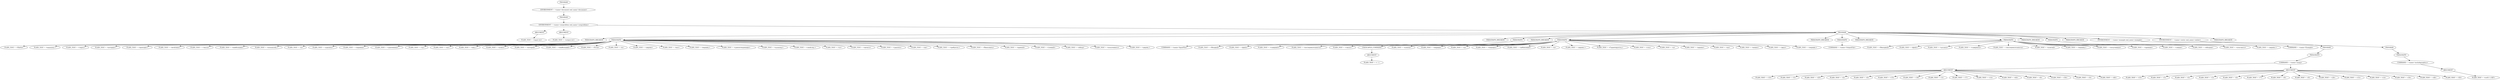 digraph d {
  node_0 [label="PROGRAM"];
  node_1 [label="ENVIRONMENT = <name=document end_name=document>"];
  node_2 [label="PROGRAM"];
  node_3 [label="ENVIRONMENT = <name=rawproblem end_name=rawproblem>"];
  node_4 [label="ARGUMENT"];
  node_5 [label="PLAIN_TEXT = <input.txt>"];
  node_4 -> node_5;
  node_3 -> node_4 [style=dotted];
  node_6 [label="ARGUMENT"];
  node_7 [label="PLAIN_TEXT = <output.txt>"];
  node_6 -> node_7;
  node_3 -> node_6 [style=dotted];
  node_8 [label="PROGRAM"];
  node_9 [label="PARAGRAPH_BREAKER"];
  node_8 -> node_9;
  node_10 [label="PARAGRAPH"];
  node_11 [label="PLAIN_TEXT = <Найти>"];
  node_10 -> node_11;
  node_12 [label="PLAIN_TEXT = <вершины,>"];
  node_10 -> node_12;
  node_13 [label="PLAIN_TEXT = <через>"];
  node_10 -> node_13;
  node_14 [label="PLAIN_TEXT = <которые>"];
  node_10 -> node_14;
  node_15 [label="PLAIN_TEXT = <проходит>"];
  node_10 -> node_15;
  node_16 [label="PLAIN_TEXT = <нечётное>"];
  node_10 -> node_16;
  node_17 [label="PLAIN_TEXT = <число>"];
  node_10 -> node_17;
  node_18 [label="PLAIN_TEXT = <наибольших>"];
  node_10 -> node_18;
  node_19 [label="PLAIN_TEXT = <полупутей,>"];
  node_10 -> node_19;
  node_20 [label="PLAIN_TEXT = <и>"];
  node_10 -> node_20;
  node_21 [label="PLAIN_TEXT = <удалить>"];
  node_10 -> node_21;
  node_22 [label="PLAIN_TEXT = <(правым>"];
  node_10 -> node_22;
  node_23 [label="PLAIN_TEXT = <удалением)>"];
  node_10 -> node_23;
  node_24 [label="PLAIN_TEXT = <ту>"];
  node_10 -> node_24;
  node_25 [label="PLAIN_TEXT = <из>"];
  node_10 -> node_25;
  node_26 [label="PLAIN_TEXT = <них,>"];
  node_10 -> node_26;
  node_27 [label="PLAIN_TEXT = <ключ>"];
  node_10 -> node_27;
  node_28 [label="PLAIN_TEXT = <которой>"];
  node_10 -> node_28;
  node_29 [label="PLAIN_TEXT = <наибольший.>"];
  node_10 -> node_29;
  node_30 [label="PLAIN_TEXT = <Если>"];
  node_10 -> node_30;
  node_31 [label="PLAIN_TEXT = <в>"];
  node_10 -> node_31;
  node_32 [label="PLAIN_TEXT = <дереве>"];
  node_10 -> node_32;
  node_33 [label="PLAIN_TEXT = <нет>"];
  node_10 -> node_33;
  node_34 [label="PLAIN_TEXT = <вершин,>"];
  node_10 -> node_34;
  node_35 [label="PLAIN_TEXT = <удовлетворяющих>"];
  node_10 -> node_35;
  node_36 [label="PLAIN_TEXT = <нужному>"];
  node_10 -> node_36;
  node_37 [label="PLAIN_TEXT = <свойству,>"];
  node_10 -> node_37;
  node_38 [label="PLAIN_TEXT = <то>"];
  node_10 -> node_38;
  node_39 [label="PLAIN_TEXT = <ничего>"];
  node_10 -> node_39;
  node_40 [label="PLAIN_TEXT = <удалять>"];
  node_10 -> node_40;
  node_41 [label="PLAIN_TEXT = <не>"];
  node_10 -> node_41;
  node_42 [label="PLAIN_TEXT = <требуется.>"];
  node_10 -> node_42;
  node_43 [label="PLAIN_TEXT = <Выполнить>"];
  node_10 -> node_43;
  node_44 [label="PLAIN_TEXT = <прямой>"];
  node_10 -> node_44;
  node_45 [label="PLAIN_TEXT = <(левый)>"];
  node_10 -> node_45;
  node_46 [label="PLAIN_TEXT = <обход>"];
  node_10 -> node_46;
  node_47 [label="PLAIN_TEXT = <полученного>"];
  node_10 -> node_47;
  node_48 [label="PLAIN_TEXT = <дерева.>"];
  node_10 -> node_48;
  node_8 -> node_10;
  node_49 [label="PARAGRAPH_BREAKER"];
  node_8 -> node_49;
  node_50 [label="PARAGRAPH"];
  node_51 [label="COMMAND = <name=InputFile>"];
  node_50 -> node_51;
  node_8 -> node_50;
  node_52 [label="PARAGRAPH_BREAKER"];
  node_8 -> node_52;
  node_53 [label="PARAGRAPH"];
  node_54 [label="PLAIN_TEXT = <Входной>"];
  node_53 -> node_54;
  node_55 [label="PLAIN_TEXT = <файл>"];
  node_53 -> node_55;
  node_56 [label="PLAIN_TEXT = <содержит>"];
  node_53 -> node_56;
  node_57 [label="PLAIN_TEXT = <последовательность>"];
  node_53 -> node_57;
  node_58 [label="PLAIN_TEXT = <чисел>"];
  node_53 -> node_58;
  node_59 [label="UNESCAPED_COMMAND"];
  node_60 [label="ARGUMENT"];
  node_61 [label="PLAIN_TEXT = <&mdash;>"];
  node_60 -> node_61;
  node_59 -> node_60;
  node_53 -> node_59;
  node_62 [label="PLAIN_TEXT = <ключи>"];
  node_53 -> node_62;
  node_63 [label="PLAIN_TEXT = <вершин>"];
  node_53 -> node_63;
  node_64 [label="PLAIN_TEXT = <в>"];
  node_53 -> node_64;
  node_65 [label="PLAIN_TEXT = <порядке>"];
  node_53 -> node_65;
  node_66 [label="PLAIN_TEXT = <добавления>"];
  node_53 -> node_66;
  node_67 [label="PLAIN_TEXT = <в>"];
  node_53 -> node_67;
  node_68 [label="PLAIN_TEXT = <дерево.>"];
  node_53 -> node_68;
  node_69 [label="PLAIN_TEXT = <Гарантируется,>"];
  node_53 -> node_69;
  node_70 [label="PLAIN_TEXT = <что>"];
  node_53 -> node_70;
  node_71 [label="PLAIN_TEXT = <в>"];
  node_53 -> node_71;
  node_72 [label="PLAIN_TEXT = <дереве>"];
  node_53 -> node_72;
  node_73 [label="PLAIN_TEXT = <не>"];
  node_53 -> node_73;
  node_74 [label="PLAIN_TEXT = <менее>"];
  node_53 -> node_74;
  node_75 [label="PLAIN_TEXT = <двух>"];
  node_53 -> node_75;
  node_76 [label="PLAIN_TEXT = <вершин.>"];
  node_53 -> node_76;
  node_8 -> node_53;
  node_77 [label="PARAGRAPH_BREAKER"];
  node_8 -> node_77;
  node_78 [label="PARAGRAPH"];
  node_79 [label="COMMAND = <name=OutputFile>"];
  node_78 -> node_79;
  node_8 -> node_78;
  node_80 [label="PARAGRAPH_BREAKER"];
  node_8 -> node_80;
  node_81 [label="PARAGRAPH"];
  node_82 [label="PLAIN_TEXT = <Выходной>"];
  node_81 -> node_82;
  node_83 [label="PLAIN_TEXT = <файл>"];
  node_81 -> node_83;
  node_84 [label="PLAIN_TEXT = <должен>"];
  node_81 -> node_84;
  node_85 [label="PLAIN_TEXT = <содержать>"];
  node_81 -> node_85;
  node_86 [label="PLAIN_TEXT = <последовательность>"];
  node_81 -> node_86;
  node_87 [label="PLAIN_TEXT = <ключей>"];
  node_81 -> node_87;
  node_88 [label="PLAIN_TEXT = <вершин,>"];
  node_81 -> node_88;
  node_89 [label="PLAIN_TEXT = <полученную>"];
  node_81 -> node_89;
  node_90 [label="PLAIN_TEXT = <прямым>"];
  node_81 -> node_90;
  node_91 [label="PLAIN_TEXT = <левым>"];
  node_81 -> node_91;
  node_92 [label="PLAIN_TEXT = <обходом>"];
  node_81 -> node_92;
  node_93 [label="PLAIN_TEXT = <итогового>"];
  node_81 -> node_93;
  node_94 [label="PLAIN_TEXT = <дерева.>"];
  node_81 -> node_94;
  node_8 -> node_81;
  node_95 [label="PARAGRAPH_BREAKER"];
  node_8 -> node_95;
  node_96 [label="PARAGRAPH"];
  node_97 [label="COMMAND = <name=Example>"];
  node_96 -> node_97;
  node_8 -> node_96;
  node_98 [label="PARAGRAPH_BREAKER"];
  node_8 -> node_98;
  node_99 [label="ENVIRONMENT = <name=example end_name=example>"];
  node_100 [label="PROGRAM"];
  node_101 [label="PARAGRAPH"];
  node_102 [label="COMMAND = <name=exmp>"];
  node_103 [label="ARGUMENT"];
  node_104 [label="PLAIN_TEXT = <10>"];
  node_103 -> node_104;
  node_105 [label="PLAIN_TEXT = <5>"];
  node_103 -> node_105;
  node_106 [label="PLAIN_TEXT = <20>"];
  node_103 -> node_106;
  node_107 [label="PLAIN_TEXT = <4>"];
  node_103 -> node_107;
  node_108 [label="PLAIN_TEXT = <6>"];
  node_103 -> node_108;
  node_109 [label="PLAIN_TEXT = <15>"];
  node_103 -> node_109;
  node_110 [label="PLAIN_TEXT = <30>"];
  node_103 -> node_110;
  node_111 [label="PLAIN_TEXT = <3>"];
  node_103 -> node_111;
  node_112 [label="PLAIN_TEXT = <7>"];
  node_103 -> node_112;
  node_113 [label="PLAIN_TEXT = <14>"];
  node_103 -> node_113;
  node_114 [label="PLAIN_TEXT = <40>"];
  node_103 -> node_114;
  node_115 [label="PLAIN_TEXT = <8>"];
  node_103 -> node_115;
  node_116 [label="PLAIN_TEXT = <50>"];
  node_103 -> node_116;
  node_117 [label="PLAIN_TEXT = <9>"];
  node_103 -> node_117;
  node_118 [label="PLAIN_TEXT = <60>"];
  node_103 -> node_118;
  node_102 -> node_103;
  node_119 [label="ARGUMENT"];
  node_120 [label="PLAIN_TEXT = <10>"];
  node_119 -> node_120;
  node_121 [label="PLAIN_TEXT = <5>"];
  node_119 -> node_121;
  node_122 [label="PLAIN_TEXT = <4>"];
  node_119 -> node_122;
  node_123 [label="PLAIN_TEXT = <3>"];
  node_119 -> node_123;
  node_124 [label="PLAIN_TEXT = <6>"];
  node_119 -> node_124;
  node_125 [label="PLAIN_TEXT = <7>"];
  node_119 -> node_125;
  node_126 [label="PLAIN_TEXT = <8>"];
  node_119 -> node_126;
  node_127 [label="PLAIN_TEXT = <9>"];
  node_119 -> node_127;
  node_128 [label="PLAIN_TEXT = <20>"];
  node_119 -> node_128;
  node_129 [label="PLAIN_TEXT = <15>"];
  node_119 -> node_129;
  node_130 [label="PLAIN_TEXT = <14>"];
  node_119 -> node_130;
  node_131 [label="PLAIN_TEXT = <30>"];
  node_119 -> node_131;
  node_132 [label="PLAIN_TEXT = <40>"];
  node_119 -> node_132;
  node_133 [label="PLAIN_TEXT = <50>"];
  node_119 -> node_133;
  node_102 -> node_119;
  node_101 -> node_102;
  node_100 -> node_101;
  node_99 -> node_100;
  node_8 -> node_99;
  node_134 [label="ENVIRONMENT = <name=center end_name=center>"];
  node_135 [label="PROGRAM"];
  node_136 [label="PARAGRAPH"];
  node_137 [label="COMMAND = <name=includegraphics>"];
  node_138 [label="ARGUMENT"];
  node_139 [label="PLAIN_TEXT = <tst01-1.GIF>"];
  node_138 -> node_139;
  node_137 -> node_138;
  node_136 -> node_137;
  node_135 -> node_136;
  node_134 -> node_135;
  node_8 -> node_134;
  node_140 [label="PARAGRAPH_BREAKER"];
  node_8 -> node_140;
  node_3 -> node_8;
  node_2 -> node_3;
  node_1 -> node_2;
  node_0 -> node_1;
}
